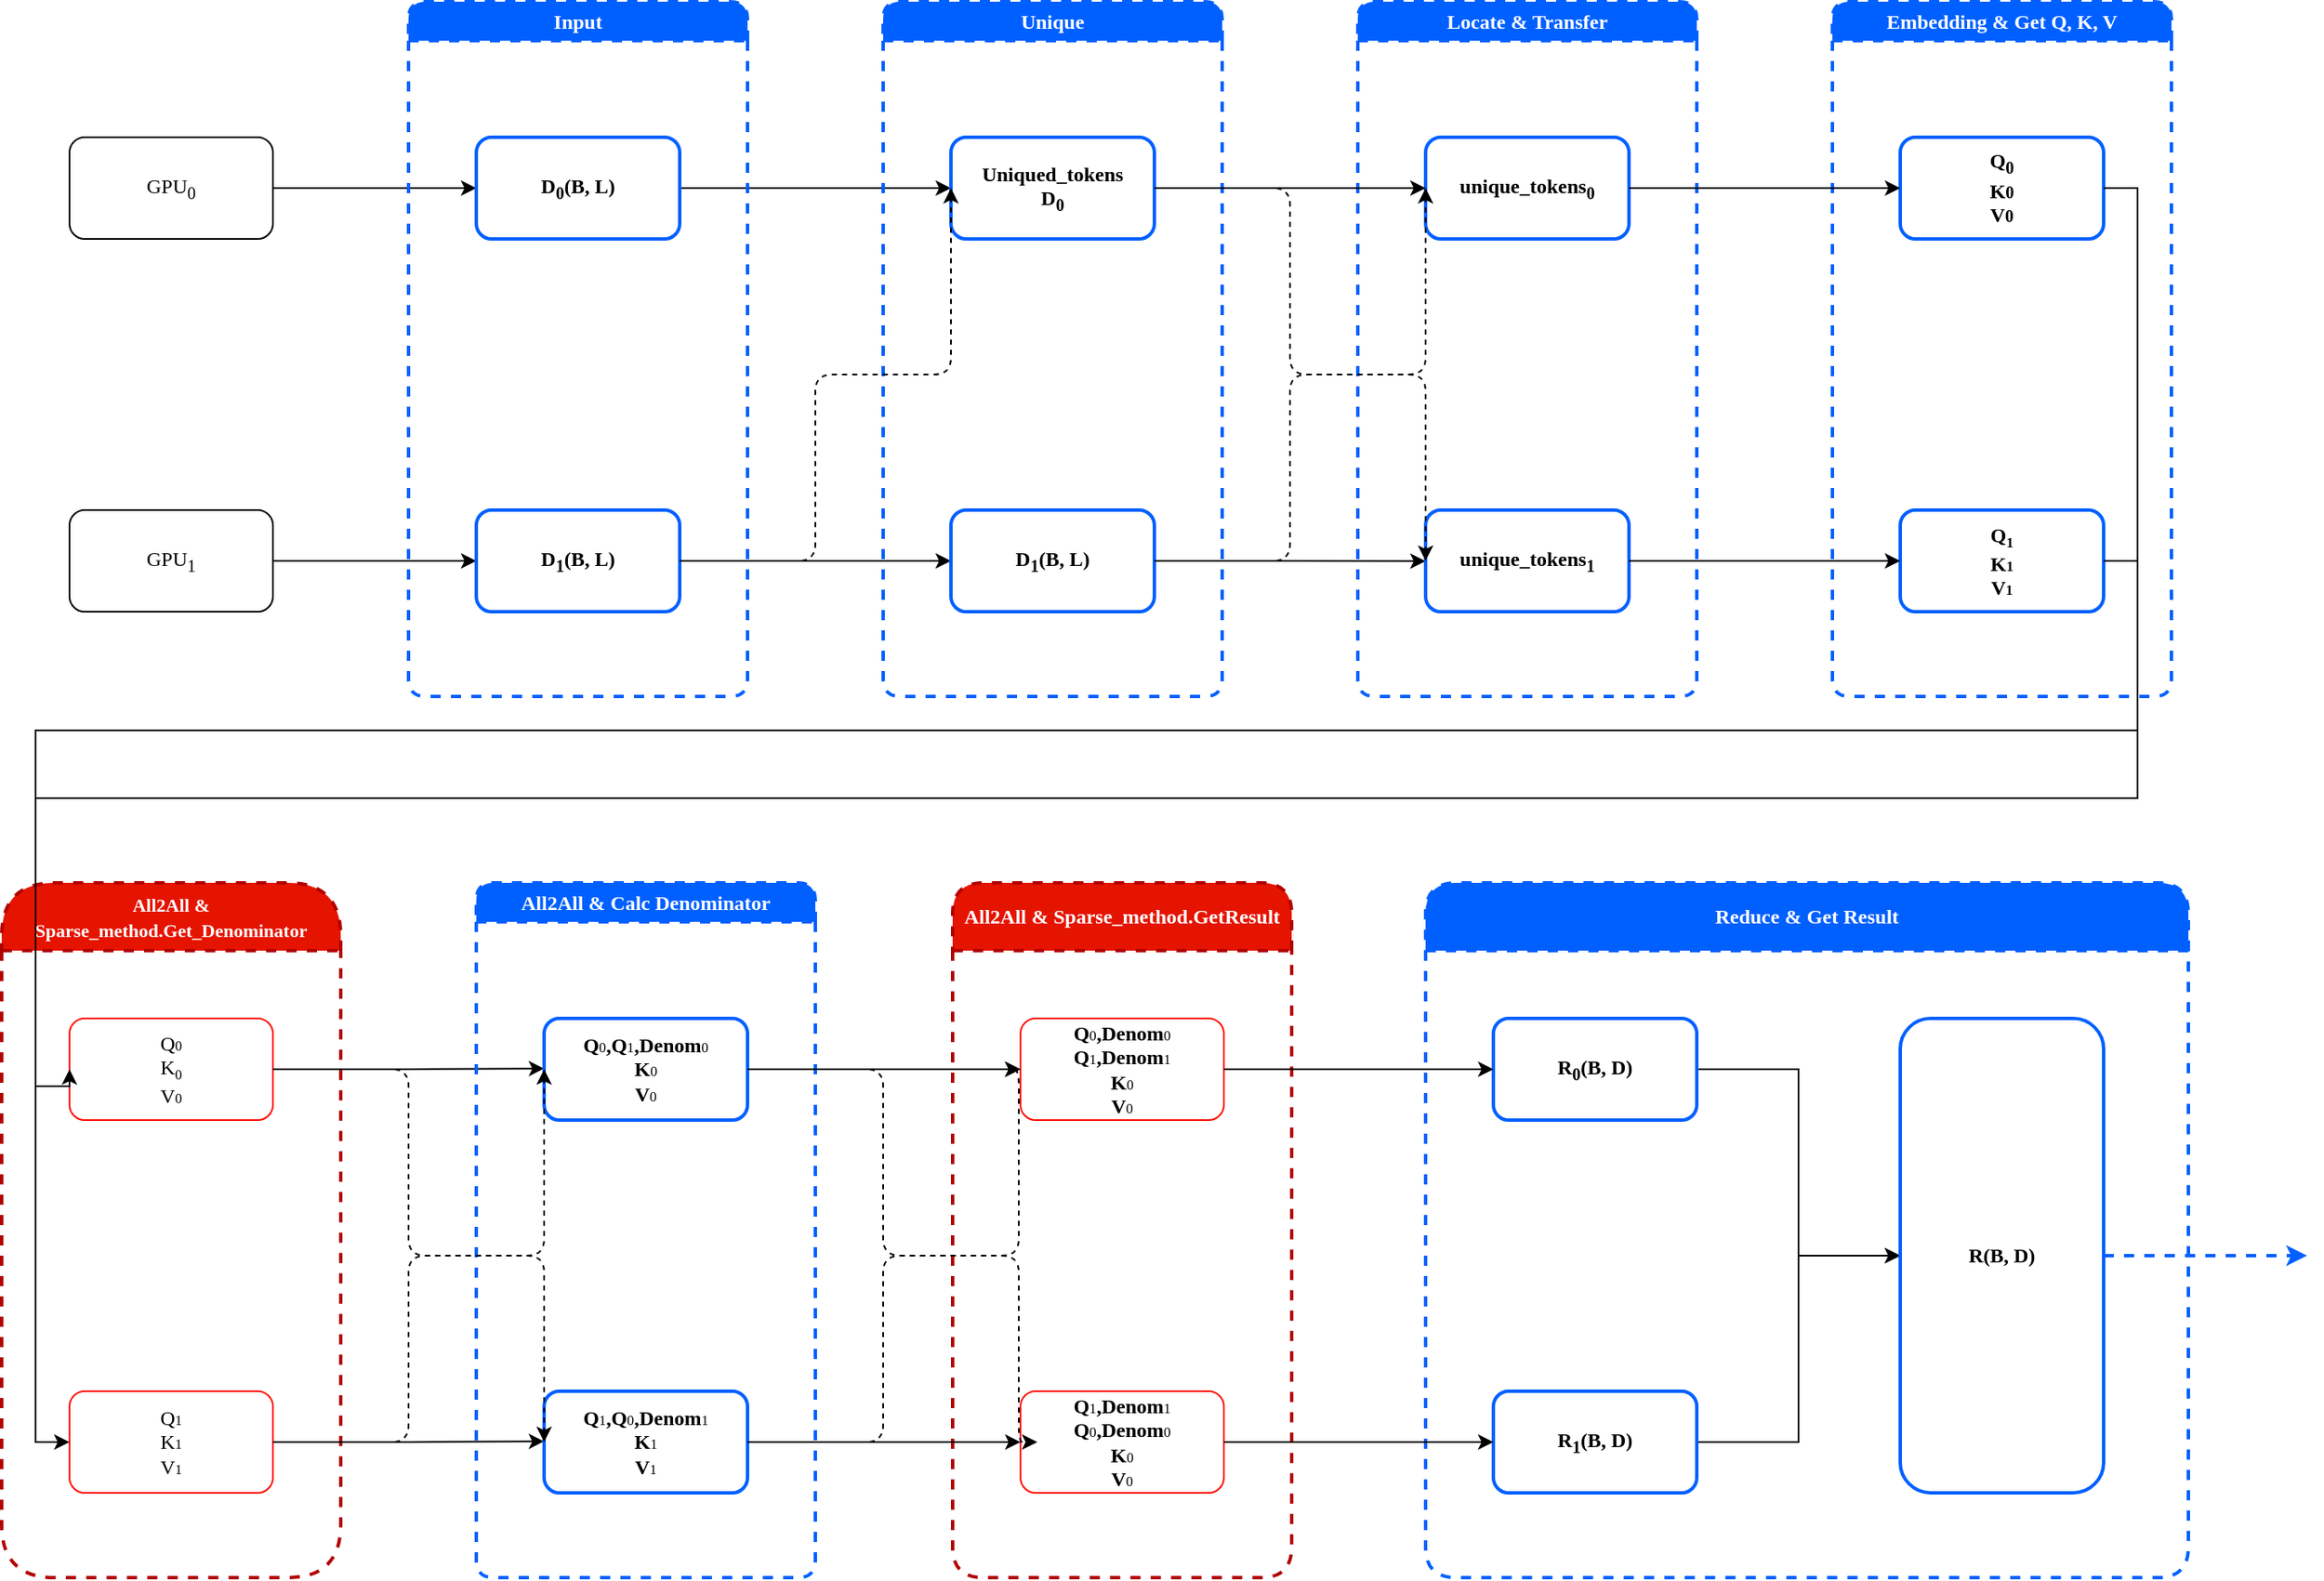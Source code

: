 <mxfile version="24.7.8">
  <diagram name="第 1 页" id="EPzqeLMealoHeMvQTuCS">
    <mxGraphModel dx="2040" dy="1412" grid="1" gridSize="10" guides="1" tooltips="1" connect="1" arrows="1" fold="1" page="1" pageScale="1" pageWidth="1169" pageHeight="827" math="0" shadow="0">
      <root>
        <mxCell id="0" />
        <mxCell id="1" parent="0" />
        <mxCell id="y7ZG7yPl_qGi4kwekcJh-1" value="" style="edgeStyle=orthogonalEdgeStyle;rounded=0;orthogonalLoop=1;jettySize=auto;html=1;fontFamily=Lucida Console;" edge="1" parent="1" source="y7ZG7yPl_qGi4kwekcJh-7" target="y7ZG7yPl_qGi4kwekcJh-9">
          <mxGeometry relative="1" as="geometry" />
        </mxCell>
        <mxCell id="y7ZG7yPl_qGi4kwekcJh-2" value="" style="edgeStyle=orthogonalEdgeStyle;rounded=0;orthogonalLoop=1;jettySize=auto;html=1;fontFamily=Lucida Console;" edge="1" parent="1" source="y7ZG7yPl_qGi4kwekcJh-6" target="y7ZG7yPl_qGi4kwekcJh-10">
          <mxGeometry relative="1" as="geometry" />
        </mxCell>
        <mxCell id="y7ZG7yPl_qGi4kwekcJh-3" style="edgeStyle=orthogonalEdgeStyle;rounded=0;orthogonalLoop=1;jettySize=auto;html=1;exitX=1;exitY=0.5;exitDx=0;exitDy=0;fontFamily=Lucida Console;" edge="1" parent="1" source="y7ZG7yPl_qGi4kwekcJh-42" target="y7ZG7yPl_qGi4kwekcJh-7">
          <mxGeometry relative="1" as="geometry">
            <mxPoint x="250" y="230" as="sourcePoint" />
          </mxGeometry>
        </mxCell>
        <mxCell id="y7ZG7yPl_qGi4kwekcJh-4" style="edgeStyle=orthogonalEdgeStyle;rounded=0;orthogonalLoop=1;jettySize=auto;html=1;entryX=0;entryY=0.5;entryDx=0;entryDy=0;exitX=1;exitY=0.5;exitDx=0;exitDy=0;fontFamily=Lucida Console;" edge="1" parent="1" source="y7ZG7yPl_qGi4kwekcJh-43" target="y7ZG7yPl_qGi4kwekcJh-6">
          <mxGeometry relative="1" as="geometry">
            <mxPoint x="250" y="450" as="sourcePoint" />
            <mxPoint x="330" y="240" as="targetPoint" />
          </mxGeometry>
        </mxCell>
        <mxCell id="y7ZG7yPl_qGi4kwekcJh-5" value="&lt;font&gt;Input&lt;/font&gt;" style="swimlane;whiteSpace=wrap;html=1;fontFamily=Lucida Console;fillColor=#0060ff;strokeColor=#0060ff;rounded=1;shadow=0;dashed=1;strokeWidth=2;swimlaneFillColor=none;fontColor=#ffffff;gradientColor=none;align=center;verticalAlign=middle;fontSize=12;fontStyle=1;" vertex="1" parent="1">
          <mxGeometry x="280" y="120" width="200" height="410" as="geometry" />
        </mxCell>
        <mxCell id="y7ZG7yPl_qGi4kwekcJh-6" value="&lt;font&gt;D&lt;sub&gt;1&lt;/sub&gt;(B, L)&lt;/font&gt;" style="rounded=1;whiteSpace=wrap;html=1;glass=0;fontFamily=Lucida Console;shadow=0;strokeColor=#0060ff;strokeWidth=2;align=center;verticalAlign=middle;swimlaneFillColor=none;fontSize=12;fontColor=default;fontStyle=1;fillColor=#FFFFFF;gradientColor=none;labelBorderColor=none;" vertex="1" parent="y7ZG7yPl_qGi4kwekcJh-5">
          <mxGeometry x="40" y="300" width="120" height="60" as="geometry" />
        </mxCell>
        <mxCell id="y7ZG7yPl_qGi4kwekcJh-7" value="&lt;font&gt;D&lt;sub&gt;0&lt;/sub&gt;(B, L)&lt;/font&gt;" style="rounded=1;whiteSpace=wrap;html=1;glass=0;fontFamily=Lucida Console;shadow=0;strokeColor=#0060ff;strokeWidth=2;align=center;verticalAlign=middle;swimlaneFillColor=none;fontSize=12;fontColor=default;fontStyle=1;fillColor=#FFFFFF;gradientColor=none;labelBorderColor=none;" vertex="1" parent="y7ZG7yPl_qGi4kwekcJh-5">
          <mxGeometry x="40" y="80" width="120" height="60" as="geometry" />
        </mxCell>
        <mxCell id="y7ZG7yPl_qGi4kwekcJh-8" value="Unique" style="swimlane;whiteSpace=wrap;html=1;fontFamily=Lucida Console;fillColor=#0060ff;strokeColor=#0060ff;rounded=1;shadow=0;dashed=1;strokeWidth=2;swimlaneFillColor=none;align=center;verticalAlign=middle;fontSize=12;fontColor=#ffffff;fontStyle=1;gradientColor=none;" vertex="1" parent="1">
          <mxGeometry x="560" y="120" width="200" height="410" as="geometry" />
        </mxCell>
        <mxCell id="y7ZG7yPl_qGi4kwekcJh-9" value="&lt;font&gt;Uniqued_tokens&lt;/font&gt;&lt;div&gt;&lt;font&gt;D&lt;sub style=&quot;&quot;&gt;0&lt;/sub&gt;&lt;/font&gt;&lt;/div&gt;" style="whiteSpace=wrap;html=1;rounded=1;glass=0;fontFamily=Lucida Console;shadow=0;strokeColor=#0060ff;strokeWidth=2;align=center;verticalAlign=middle;swimlaneFillColor=none;fontSize=12;fontColor=default;fontStyle=1;fillColor=#FFFFFF;gradientColor=none;labelBorderColor=none;" vertex="1" parent="y7ZG7yPl_qGi4kwekcJh-8">
          <mxGeometry x="40" y="80" width="120" height="60" as="geometry" />
        </mxCell>
        <mxCell id="y7ZG7yPl_qGi4kwekcJh-10" value="&lt;span style=&quot;&quot;&gt;D&lt;/span&gt;&lt;sub style=&quot;&quot;&gt;1&lt;/sub&gt;&lt;span style=&quot;&quot;&gt;(B, L)&lt;/span&gt;" style="whiteSpace=wrap;html=1;rounded=1;glass=0;fontFamily=Lucida Console;shadow=0;strokeColor=#0060ff;strokeWidth=2;align=center;verticalAlign=middle;swimlaneFillColor=none;fontSize=12;fontColor=default;fontStyle=1;fillColor=#FFFFFF;gradientColor=none;labelBorderColor=none;" vertex="1" parent="y7ZG7yPl_qGi4kwekcJh-8">
          <mxGeometry x="40" y="300" width="120" height="60" as="geometry" />
        </mxCell>
        <mxCell id="y7ZG7yPl_qGi4kwekcJh-11" style="edgeStyle=orthogonalEdgeStyle;rounded=0;orthogonalLoop=1;jettySize=auto;html=1;exitX=1;exitY=0.5;exitDx=0;exitDy=0;fontFamily=Lucida Console;shadow=0;strokeColor=default;strokeWidth=1;align=center;verticalAlign=middle;swimlaneFillColor=none;fontSize=11;fontColor=default;fontStyle=1;startSize=23;fillColor=#0060ff;gradientColor=none;labelBackgroundColor=default;endArrow=classic;" edge="1" parent="y7ZG7yPl_qGi4kwekcJh-8" source="y7ZG7yPl_qGi4kwekcJh-10">
          <mxGeometry relative="1" as="geometry">
            <mxPoint x="320" y="330.154" as="targetPoint" />
          </mxGeometry>
        </mxCell>
        <mxCell id="y7ZG7yPl_qGi4kwekcJh-12" value="Locate &amp;amp; Transfer" style="swimlane;whiteSpace=wrap;html=1;fontFamily=Lucida Console;fillColor=#0060ff;strokeColor=#0060ff;rounded=1;shadow=0;dashed=1;strokeWidth=2;swimlaneFillColor=none;align=center;verticalAlign=middle;fontSize=12;fontColor=#ffffff;fontStyle=1;gradientColor=none;" vertex="1" parent="1">
          <mxGeometry x="840" y="120" width="200" height="410" as="geometry" />
        </mxCell>
        <mxCell id="y7ZG7yPl_qGi4kwekcJh-13" value="&lt;font&gt;unique_tokens&lt;sub&gt;0&lt;/sub&gt;&lt;/font&gt;" style="whiteSpace=wrap;html=1;rounded=1;glass=0;fontFamily=Lucida Console;shadow=0;strokeColor=#0060ff;strokeWidth=2;align=center;verticalAlign=middle;swimlaneFillColor=none;fontSize=12;fontColor=default;fontStyle=1;fillColor=#FFFFFF;gradientColor=none;labelBorderColor=none;" vertex="1" parent="y7ZG7yPl_qGi4kwekcJh-12">
          <mxGeometry x="40" y="80" width="120" height="60" as="geometry" />
        </mxCell>
        <mxCell id="y7ZG7yPl_qGi4kwekcJh-14" value="unique_tokens&lt;sub&gt;1&lt;/sub&gt;" style="whiteSpace=wrap;html=1;rounded=1;glass=0;fontFamily=Lucida Console;shadow=0;strokeColor=#0060ff;strokeWidth=2;align=center;verticalAlign=middle;swimlaneFillColor=none;fontSize=12;fontColor=default;fontStyle=1;fillColor=#FFFFFF;gradientColor=none;labelBorderColor=none;" vertex="1" parent="y7ZG7yPl_qGi4kwekcJh-12">
          <mxGeometry x="40" y="300" width="120" height="60" as="geometry" />
        </mxCell>
        <mxCell id="y7ZG7yPl_qGi4kwekcJh-15" style="edgeStyle=orthogonalEdgeStyle;rounded=0;orthogonalLoop=1;jettySize=auto;html=1;entryX=0;entryY=0.5;entryDx=0;entryDy=0;fontFamily=Lucida Console;" edge="1" parent="1" source="y7ZG7yPl_qGi4kwekcJh-9" target="y7ZG7yPl_qGi4kwekcJh-13">
          <mxGeometry relative="1" as="geometry" />
        </mxCell>
        <mxCell id="y7ZG7yPl_qGi4kwekcJh-16" style="edgeStyle=orthogonalEdgeStyle;rounded=1;orthogonalLoop=1;jettySize=auto;html=1;exitX=1;exitY=0.5;exitDx=0;exitDy=0;entryX=0;entryY=0.5;entryDx=0;entryDy=0;dashed=1;fontFamily=Lucida Console;curved=0;" edge="1" parent="1" source="y7ZG7yPl_qGi4kwekcJh-10" target="y7ZG7yPl_qGi4kwekcJh-13">
          <mxGeometry relative="1" as="geometry">
            <Array as="points">
              <mxPoint x="800" y="450" />
              <mxPoint x="800" y="340" />
              <mxPoint x="880" y="340" />
            </Array>
          </mxGeometry>
        </mxCell>
        <mxCell id="y7ZG7yPl_qGi4kwekcJh-17" style="edgeStyle=orthogonalEdgeStyle;rounded=1;orthogonalLoop=1;jettySize=auto;html=1;exitX=1;exitY=0.5;exitDx=0;exitDy=0;entryX=0;entryY=0.5;entryDx=0;entryDy=0;dashed=1;fontFamily=Lucida Console;curved=0;" edge="1" parent="1" source="y7ZG7yPl_qGi4kwekcJh-9" target="y7ZG7yPl_qGi4kwekcJh-14">
          <mxGeometry relative="1" as="geometry">
            <Array as="points">
              <mxPoint x="800" y="230" />
              <mxPoint x="800" y="340" />
              <mxPoint x="880" y="340" />
            </Array>
          </mxGeometry>
        </mxCell>
        <mxCell id="y7ZG7yPl_qGi4kwekcJh-18" style="edgeStyle=orthogonalEdgeStyle;rounded=1;orthogonalLoop=1;jettySize=auto;html=1;exitX=1;exitY=0.5;exitDx=0;exitDy=0;entryX=0;entryY=0.5;entryDx=0;entryDy=0;dashed=1;fontFamily=Lucida Console;curved=0;" edge="1" parent="1" source="y7ZG7yPl_qGi4kwekcJh-6" target="y7ZG7yPl_qGi4kwekcJh-9">
          <mxGeometry relative="1" as="geometry">
            <Array as="points">
              <mxPoint x="520" y="450" />
              <mxPoint x="520" y="340" />
              <mxPoint x="600" y="340" />
            </Array>
          </mxGeometry>
        </mxCell>
        <mxCell id="y7ZG7yPl_qGi4kwekcJh-19" value="Embedding &amp;amp; Get Q, K, V" style="swimlane;whiteSpace=wrap;html=1;fontFamily=Lucida Console;fillColor=#0060ff;strokeColor=#0060ff;rounded=1;shadow=0;dashed=1;strokeWidth=2;swimlaneFillColor=none;align=center;verticalAlign=middle;fontSize=12;fontColor=#ffffff;fontStyle=1;gradientColor=none;" vertex="1" parent="1">
          <mxGeometry x="1120" y="120" width="200" height="410" as="geometry" />
        </mxCell>
        <mxCell id="y7ZG7yPl_qGi4kwekcJh-20" value="&lt;font&gt;Q&lt;sub&gt;0&lt;/sub&gt;&lt;/font&gt;&lt;div&gt;&lt;font&gt;K&lt;/font&gt;&lt;span style=&quot;font-size: 10px; background-color: initial;&quot;&gt;0&lt;/span&gt;&lt;/div&gt;&lt;div&gt;&lt;font&gt;V&lt;/font&gt;&lt;span style=&quot;font-size: 10px; background-color: initial;&quot;&gt;0&lt;/span&gt;&lt;/div&gt;" style="whiteSpace=wrap;html=1;rounded=1;glass=0;fontFamily=Lucida Console;shadow=0;strokeColor=#0060ff;strokeWidth=2;align=center;verticalAlign=middle;swimlaneFillColor=none;fontSize=12;fontColor=default;fontStyle=1;fillColor=#FFFFFF;gradientColor=none;labelBorderColor=none;" vertex="1" parent="y7ZG7yPl_qGi4kwekcJh-19">
          <mxGeometry x="40" y="80" width="120" height="60" as="geometry" />
        </mxCell>
        <mxCell id="y7ZG7yPl_qGi4kwekcJh-21" value="Q&lt;span style=&quot;font-size: 10px;&quot;&gt;&lt;sub&gt;1&lt;/sub&gt;&lt;/span&gt;&lt;div&gt;&lt;span style=&quot;&quot;&gt;K&lt;/span&gt;&lt;span style=&quot;font-size: 8.333px; background-color: initial;&quot;&gt;1&lt;/span&gt;&lt;/div&gt;&lt;div&gt;&lt;span style=&quot;&quot;&gt;V&lt;/span&gt;&lt;span style=&quot;font-size: 8.333px; background-color: initial;&quot;&gt;1&lt;/span&gt;&lt;/div&gt;" style="whiteSpace=wrap;html=1;rounded=1;glass=0;fontFamily=Lucida Console;shadow=0;strokeColor=#0060ff;strokeWidth=2;align=center;verticalAlign=middle;swimlaneFillColor=none;fontSize=12;fontColor=default;fontStyle=1;fillColor=#FFFFFF;gradientColor=none;labelBorderColor=none;" vertex="1" parent="y7ZG7yPl_qGi4kwekcJh-19">
          <mxGeometry x="40" y="300" width="120" height="60" as="geometry" />
        </mxCell>
        <mxCell id="y7ZG7yPl_qGi4kwekcJh-22" value="&lt;font style=&quot;font-size: 11px;&quot;&gt;All2All &amp;amp; Sparse_method.Get_Denominator&lt;/font&gt;" style="swimlane;whiteSpace=wrap;html=1;fontFamily=Lucida Console;fillColor=#e51400;strokeColor=#B20000;rounded=1;shadow=0;dashed=1;strokeWidth=2;swimlaneFillColor=none;arcSize=26;startSize=40;fontColor=#ffffff;" vertex="1" parent="1">
          <mxGeometry x="40" y="640" width="200" height="410" as="geometry" />
        </mxCell>
        <mxCell id="y7ZG7yPl_qGi4kwekcJh-23" style="edgeStyle=orthogonalEdgeStyle;rounded=0;orthogonalLoop=1;jettySize=auto;html=1;exitX=1;exitY=0.5;exitDx=0;exitDy=0;fontFamily=Lucida Console;" edge="1" parent="y7ZG7yPl_qGi4kwekcJh-22" source="y7ZG7yPl_qGi4kwekcJh-24">
          <mxGeometry relative="1" as="geometry">
            <mxPoint x="320" y="109.571" as="targetPoint" />
          </mxGeometry>
        </mxCell>
        <mxCell id="y7ZG7yPl_qGi4kwekcJh-24" value="&lt;font&gt;Q&lt;/font&gt;&lt;span style=&quot;font-size: 8.333px;&quot;&gt;0&lt;/span&gt;&lt;div&gt;&lt;font&gt;K&lt;/font&gt;&lt;span style=&quot;font-size: 10px; background-color: initial;&quot;&gt;&lt;sub&gt;0&lt;/sub&gt;&lt;/span&gt;&lt;/div&gt;&lt;div&gt;&lt;font&gt;V&lt;/font&gt;&lt;span style=&quot;font-size: 8.333px; background-color: initial;&quot;&gt;0&lt;/span&gt;&lt;/div&gt;" style="whiteSpace=wrap;html=1;rounded=1;glass=0;fontFamily=Lucida Console;gradientColor=none;strokeColor=#ff0d00;" vertex="1" parent="y7ZG7yPl_qGi4kwekcJh-22">
          <mxGeometry x="40" y="80" width="120" height="60" as="geometry" />
        </mxCell>
        <mxCell id="y7ZG7yPl_qGi4kwekcJh-25" style="edgeStyle=orthogonalEdgeStyle;rounded=0;orthogonalLoop=1;jettySize=auto;html=1;exitX=1;exitY=0.5;exitDx=0;exitDy=0;fontFamily=Lucida Console;" edge="1" parent="y7ZG7yPl_qGi4kwekcJh-22" source="y7ZG7yPl_qGi4kwekcJh-26">
          <mxGeometry relative="1" as="geometry">
            <mxPoint x="320" y="329.571" as="targetPoint" />
          </mxGeometry>
        </mxCell>
        <mxCell id="y7ZG7yPl_qGi4kwekcJh-26" value="&lt;span style=&quot;&quot;&gt;Q&lt;/span&gt;&lt;span style=&quot;font-size: 8.333px;&quot;&gt;1&lt;/span&gt;&lt;div&gt;&lt;span style=&quot;&quot;&gt;K&lt;/span&gt;&lt;span style=&quot;font-size: 8.333px; background-color: initial;&quot;&gt;1&lt;/span&gt;&lt;/div&gt;&lt;div&gt;&lt;span style=&quot;&quot;&gt;V&lt;/span&gt;&lt;span style=&quot;font-size: 8.333px; background-color: initial;&quot;&gt;1&lt;/span&gt;&lt;/div&gt;" style="whiteSpace=wrap;html=1;rounded=1;glass=0;fontFamily=Lucida Console;gradientColor=none;strokeColor=#ff0d00;" vertex="1" parent="y7ZG7yPl_qGi4kwekcJh-22">
          <mxGeometry x="40" y="300" width="120" height="60" as="geometry" />
        </mxCell>
        <mxCell id="y7ZG7yPl_qGi4kwekcJh-27" value="All2All &amp;amp; Calc Denominator" style="swimlane;whiteSpace=wrap;html=1;fontFamily=Lucida Console;fillColor=#0060ff;strokeColor=#0060ff;rounded=1;shadow=0;dashed=1;strokeWidth=2;swimlaneFillColor=none;align=center;verticalAlign=middle;fontSize=12;fontColor=#ffffff;fontStyle=1;gradientColor=none;" vertex="1" parent="1">
          <mxGeometry x="320" y="640" width="200" height="410" as="geometry">
            <mxRectangle x="320" y="640" width="230" height="30" as="alternateBounds" />
          </mxGeometry>
        </mxCell>
        <mxCell id="y7ZG7yPl_qGi4kwekcJh-28" value="&lt;font&gt;Q&lt;span style=&quot;font-size: 8.333px; font-weight: 400;&quot;&gt;0&lt;/span&gt;,Q&lt;span style=&quot;font-size: 8.333px; font-weight: 400;&quot;&gt;1&lt;/span&gt;,Denom&lt;/font&gt;&lt;span style=&quot;font-size: 8.333px; font-weight: 400;&quot;&gt;0&lt;/span&gt;&lt;div&gt;&lt;font&gt;K&lt;/font&gt;&lt;span style=&quot;font-size: 8.333px; font-weight: 400; background-color: initial;&quot;&gt;0&lt;/span&gt;&lt;/div&gt;&lt;div&gt;&lt;font&gt;V&lt;/font&gt;&lt;span style=&quot;font-size: 8.333px; font-weight: 400; background-color: initial;&quot;&gt;0&lt;/span&gt;&lt;/div&gt;" style="whiteSpace=wrap;html=1;rounded=1;glass=0;fontFamily=Lucida Console;shadow=0;strokeColor=#0060ff;strokeWidth=2;align=center;verticalAlign=middle;swimlaneFillColor=none;fontSize=12;fontColor=default;fontStyle=1;fillColor=#FFFFFF;gradientColor=none;labelBorderColor=none;" vertex="1" parent="y7ZG7yPl_qGi4kwekcJh-27">
          <mxGeometry x="40" y="80" width="120" height="60" as="geometry" />
        </mxCell>
        <mxCell id="y7ZG7yPl_qGi4kwekcJh-29" value="&lt;span style=&quot;&quot;&gt;Q&lt;/span&gt;&lt;span style=&quot;font-size: 8.333px; font-weight: 400;&quot;&gt;1&lt;/span&gt;&lt;span style=&quot;&quot;&gt;,Q&lt;/span&gt;&lt;span style=&quot;font-size: 8.333px; font-weight: 400;&quot;&gt;0&lt;/span&gt;&lt;span style=&quot;&quot;&gt;,Denom&lt;/span&gt;&lt;span style=&quot;font-size: 8.333px; font-weight: 400;&quot;&gt;1&lt;/span&gt;&lt;div&gt;&lt;span style=&quot;&quot;&gt;K&lt;/span&gt;&lt;span style=&quot;font-size: 8.333px; font-weight: 400; background-color: initial;&quot;&gt;1&lt;/span&gt;&lt;/div&gt;&lt;div&gt;&lt;span style=&quot;&quot;&gt;V&lt;/span&gt;&lt;span style=&quot;font-size: 8.333px; font-weight: 400; background-color: initial;&quot;&gt;1&lt;/span&gt;&lt;/div&gt;" style="whiteSpace=wrap;html=1;rounded=1;glass=0;fontFamily=Lucida Console;shadow=0;strokeColor=#0060ff;strokeWidth=2;align=center;verticalAlign=middle;swimlaneFillColor=none;fontSize=12;fontColor=default;fontStyle=1;fillColor=#FFFFFF;gradientColor=none;labelBorderColor=none;" vertex="1" parent="y7ZG7yPl_qGi4kwekcJh-27">
          <mxGeometry x="40" y="300" width="120" height="60" as="geometry" />
        </mxCell>
        <mxCell id="y7ZG7yPl_qGi4kwekcJh-30" style="edgeStyle=orthogonalEdgeStyle;rounded=1;orthogonalLoop=1;jettySize=auto;html=1;entryX=0;entryY=0.5;entryDx=0;entryDy=0;dashed=1;fontFamily=Lucida Console;exitX=1;exitY=0.5;exitDx=0;exitDy=0;shadow=0;strokeColor=#000000;strokeWidth=1;align=center;verticalAlign=middle;swimlaneFillColor=none;fontSize=12;fontColor=#ffffff;fontStyle=1;startSize=23;fillColor=#0060ff;gradientColor=none;" edge="1" parent="y7ZG7yPl_qGi4kwekcJh-27" source="y7ZG7yPl_qGi4kwekcJh-26">
          <mxGeometry relative="1" as="geometry">
            <mxPoint x="-120" y="330" as="sourcePoint" />
            <mxPoint x="40" y="110" as="targetPoint" />
            <Array as="points">
              <mxPoint x="-40" y="330" />
              <mxPoint x="-40" y="220" />
              <mxPoint x="40" y="220" />
            </Array>
          </mxGeometry>
        </mxCell>
        <mxCell id="y7ZG7yPl_qGi4kwekcJh-31" style="edgeStyle=orthogonalEdgeStyle;rounded=1;orthogonalLoop=1;jettySize=auto;html=1;entryX=0;entryY=0.5;entryDx=0;entryDy=0;dashed=1;fontFamily=Lucida Console;exitX=1;exitY=0.5;exitDx=0;exitDy=0;shadow=0;strokeColor=#000000;strokeWidth=1;align=center;verticalAlign=middle;swimlaneFillColor=none;fontSize=12;fontColor=#ffffff;fontStyle=1;startSize=23;fillColor=#0060ff;gradientColor=none;" edge="1" parent="y7ZG7yPl_qGi4kwekcJh-27" source="y7ZG7yPl_qGi4kwekcJh-24">
          <mxGeometry relative="1" as="geometry">
            <mxPoint x="-30" y="-100" as="sourcePoint" />
            <mxPoint x="40" y="330" as="targetPoint" />
            <Array as="points">
              <mxPoint x="-40" y="110" />
              <mxPoint x="-40" y="220" />
              <mxPoint x="40" y="220" />
            </Array>
          </mxGeometry>
        </mxCell>
        <mxCell id="y7ZG7yPl_qGi4kwekcJh-32" value="All2All &amp;amp; Sparse_method.GetResult" style="swimlane;whiteSpace=wrap;html=1;fontFamily=Lucida Console;fillColor=#e51400;strokeColor=#B20000;rounded=1;shadow=0;dashed=1;strokeWidth=2;swimlaneFillColor=none;startSize=40;fontColor=#ffffff;" vertex="1" parent="1">
          <mxGeometry x="601" y="640" width="200" height="410" as="geometry" />
        </mxCell>
        <mxCell id="y7ZG7yPl_qGi4kwekcJh-33" value="&lt;font style=&quot;font-weight: 700;&quot;&gt;Q&lt;span style=&quot;font-size: 8.333px; font-weight: 400;&quot;&gt;0&lt;/span&gt;,Denom&lt;/font&gt;&lt;span style=&quot;font-size: 8.333px;&quot;&gt;0&lt;/span&gt;&lt;div style=&quot;font-weight: 700;&quot;&gt;Q&lt;span style=&quot;font-size: 8.333px; font-weight: 400;&quot;&gt;1&lt;/span&gt;,Denom&lt;span style=&quot;font-size: 8.333px; background-color: initial; font-weight: normal;&quot;&gt;1&lt;/span&gt;&lt;br&gt;&lt;/div&gt;&lt;div style=&quot;font-weight: 700;&quot;&gt;K&lt;span style=&quot;font-size: 8.333px; font-weight: 400; background-color: initial;&quot;&gt;0&lt;/span&gt;&lt;/div&gt;&lt;div style=&quot;font-weight: 700;&quot;&gt;V&lt;span style=&quot;font-size: 8.333px; font-weight: 400; background-color: initial;&quot;&gt;0&lt;/span&gt;&lt;/div&gt;" style="whiteSpace=wrap;html=1;rounded=1;glass=0;fontFamily=Lucida Console;gradientColor=none;strokeColor=#ff0d00;" vertex="1" parent="y7ZG7yPl_qGi4kwekcJh-32">
          <mxGeometry x="40" y="80" width="120" height="60" as="geometry" />
        </mxCell>
        <mxCell id="y7ZG7yPl_qGi4kwekcJh-34" value="&lt;div&gt;&lt;font style=&quot;font-weight: 700;&quot;&gt;Q&lt;span style=&quot;font-size: 8.333px; font-weight: 400;&quot;&gt;1&lt;/span&gt;,Denom&lt;span style=&quot;background-color: initial; font-size: 8.333px; font-weight: normal;&quot;&gt;1&lt;/span&gt;&lt;br&gt;&lt;/font&gt;&lt;/div&gt;&lt;font style=&quot;font-weight: 700;&quot;&gt;Q&lt;span style=&quot;font-size: 8.333px; font-weight: 400;&quot;&gt;0&lt;/span&gt;,Denom&lt;/font&gt;&lt;span style=&quot;font-size: 8.333px;&quot;&gt;0&lt;/span&gt;&lt;div style=&quot;font-weight: 700;&quot;&gt;K&lt;span style=&quot;font-size: 8.333px; font-weight: 400; background-color: initial;&quot;&gt;0&lt;/span&gt;&lt;/div&gt;&lt;div style=&quot;font-weight: 700;&quot;&gt;V&lt;span style=&quot;font-size: 8.333px; font-weight: 400; background-color: initial;&quot;&gt;0&lt;/span&gt;&lt;/div&gt;" style="whiteSpace=wrap;html=1;rounded=1;glass=0;fontFamily=Lucida Console;gradientColor=none;strokeColor=#ff0d00;" vertex="1" parent="y7ZG7yPl_qGi4kwekcJh-32">
          <mxGeometry x="40" y="300" width="120" height="60" as="geometry" />
        </mxCell>
        <mxCell id="y7ZG7yPl_qGi4kwekcJh-35" value="Reduce &amp;amp; Get Result" style="swimlane;whiteSpace=wrap;html=1;fontFamily=Lucida Console;fillColor=#0060ff;strokeColor=#0060ff;rounded=1;shadow=0;dashed=1;strokeWidth=2;swimlaneFillColor=none;startSize=40;align=center;verticalAlign=middle;fontSize=12;fontColor=#ffffff;fontStyle=1;gradientColor=none;" vertex="1" parent="1">
          <mxGeometry x="880" y="640" width="450" height="410" as="geometry" />
        </mxCell>
        <mxCell id="y7ZG7yPl_qGi4kwekcJh-36" value="" style="edgeStyle=orthogonalEdgeStyle;rounded=0;orthogonalLoop=1;jettySize=auto;html=1;fontFamily=Lucida Console;shadow=0;strokeColor=default;strokeWidth=1;align=center;verticalAlign=middle;swimlaneFillColor=none;fontSize=11;fontColor=default;fontStyle=1;startSize=23;fillColor=#0060ff;gradientColor=none;labelBackgroundColor=default;endArrow=classic;" edge="1" parent="y7ZG7yPl_qGi4kwekcJh-35" source="y7ZG7yPl_qGi4kwekcJh-37" target="y7ZG7yPl_qGi4kwekcJh-41">
          <mxGeometry relative="1" as="geometry" />
        </mxCell>
        <mxCell id="y7ZG7yPl_qGi4kwekcJh-37" value="&lt;font&gt;R&lt;sub&gt;0&lt;/sub&gt;(B, D)&lt;/font&gt;" style="whiteSpace=wrap;html=1;rounded=1;glass=0;fontFamily=Lucida Console;shadow=0;strokeColor=#0060ff;strokeWidth=2;align=center;verticalAlign=middle;swimlaneFillColor=none;fontSize=12;fontColor=default;fontStyle=1;fillColor=#FFFFFF;gradientColor=none;labelBorderColor=none;" vertex="1" parent="y7ZG7yPl_qGi4kwekcJh-35">
          <mxGeometry x="40" y="80" width="120" height="60" as="geometry" />
        </mxCell>
        <mxCell id="y7ZG7yPl_qGi4kwekcJh-38" style="edgeStyle=orthogonalEdgeStyle;rounded=0;orthogonalLoop=1;jettySize=auto;html=1;entryX=0;entryY=0.5;entryDx=0;entryDy=0;fontFamily=Lucida Console;shadow=0;strokeColor=default;strokeWidth=1;align=center;verticalAlign=middle;swimlaneFillColor=none;fontSize=11;fontColor=default;fontStyle=1;startSize=23;fillColor=#0060ff;gradientColor=none;labelBackgroundColor=default;endArrow=classic;" edge="1" parent="y7ZG7yPl_qGi4kwekcJh-35" source="y7ZG7yPl_qGi4kwekcJh-39" target="y7ZG7yPl_qGi4kwekcJh-41">
          <mxGeometry relative="1" as="geometry" />
        </mxCell>
        <mxCell id="y7ZG7yPl_qGi4kwekcJh-39" value="&lt;font&gt;R&lt;sub&gt;1&lt;/sub&gt;(B, D)&lt;/font&gt;" style="whiteSpace=wrap;html=1;rounded=1;glass=0;fontFamily=Lucida Console;shadow=0;strokeColor=#0060ff;strokeWidth=2;align=center;verticalAlign=middle;swimlaneFillColor=none;fontSize=12;fontColor=default;fontStyle=1;fillColor=#FFFFFF;gradientColor=none;labelBorderColor=none;" vertex="1" parent="y7ZG7yPl_qGi4kwekcJh-35">
          <mxGeometry x="40" y="300" width="120" height="60" as="geometry" />
        </mxCell>
        <mxCell id="y7ZG7yPl_qGi4kwekcJh-40" style="edgeStyle=orthogonalEdgeStyle;rounded=1;orthogonalLoop=1;jettySize=auto;html=1;exitX=1;exitY=0.5;exitDx=0;exitDy=0;fontFamily=Lucida Console;shadow=0;dashed=1;strokeColor=#0060ff;strokeWidth=2;align=center;verticalAlign=middle;swimlaneFillColor=none;fontSize=12;fontColor=#ffffff;fontStyle=1;startSize=23;fillColor=#0060ff;gradientColor=none;" edge="1" parent="y7ZG7yPl_qGi4kwekcJh-35" source="y7ZG7yPl_qGi4kwekcJh-41">
          <mxGeometry relative="1" as="geometry">
            <mxPoint x="520" y="220" as="targetPoint" />
          </mxGeometry>
        </mxCell>
        <mxCell id="y7ZG7yPl_qGi4kwekcJh-41" value="&lt;font&gt;R(B, D)&lt;/font&gt;" style="whiteSpace=wrap;html=1;rounded=1;glass=0;fontFamily=Lucida Console;shadow=0;strokeColor=#0060ff;strokeWidth=2;align=center;verticalAlign=middle;swimlaneFillColor=none;fontSize=12;fontColor=default;fontStyle=1;fillColor=#FFFFFF;gradientColor=none;labelBorderColor=none;" vertex="1" parent="y7ZG7yPl_qGi4kwekcJh-35">
          <mxGeometry x="280" y="80" width="120" height="280" as="geometry" />
        </mxCell>
        <mxCell id="y7ZG7yPl_qGi4kwekcJh-42" value="&lt;font&gt;GPU&lt;sub&gt;0&lt;/sub&gt;&lt;/font&gt;" style="rounded=1;whiteSpace=wrap;html=1;glass=0;fontFamily=Lucida Console;" vertex="1" parent="1">
          <mxGeometry x="80" y="200" width="120" height="60" as="geometry" />
        </mxCell>
        <mxCell id="y7ZG7yPl_qGi4kwekcJh-43" value="&lt;font&gt;GPU&lt;sub&gt;1&lt;/sub&gt;&lt;/font&gt;" style="rounded=1;whiteSpace=wrap;html=1;glass=0;fontFamily=Lucida Console;" vertex="1" parent="1">
          <mxGeometry x="80" y="420" width="120" height="60" as="geometry" />
        </mxCell>
        <mxCell id="y7ZG7yPl_qGi4kwekcJh-44" style="edgeStyle=orthogonalEdgeStyle;rounded=0;orthogonalLoop=1;jettySize=auto;html=1;entryX=0;entryY=0.5;entryDx=0;entryDy=0;fontFamily=Lucida Console;" edge="1" parent="1" source="y7ZG7yPl_qGi4kwekcJh-13" target="y7ZG7yPl_qGi4kwekcJh-20">
          <mxGeometry relative="1" as="geometry" />
        </mxCell>
        <mxCell id="y7ZG7yPl_qGi4kwekcJh-45" style="edgeStyle=orthogonalEdgeStyle;rounded=0;orthogonalLoop=1;jettySize=auto;html=1;exitX=1;exitY=0.5;exitDx=0;exitDy=0;entryX=0;entryY=0.5;entryDx=0;entryDy=0;fontFamily=Lucida Console;" edge="1" parent="1" source="y7ZG7yPl_qGi4kwekcJh-14" target="y7ZG7yPl_qGi4kwekcJh-21">
          <mxGeometry relative="1" as="geometry" />
        </mxCell>
        <mxCell id="y7ZG7yPl_qGi4kwekcJh-46" style="edgeStyle=orthogonalEdgeStyle;rounded=0;orthogonalLoop=1;jettySize=auto;html=1;exitX=1;exitY=0.5;exitDx=0;exitDy=0;entryX=0;entryY=0.5;entryDx=0;entryDy=0;fontFamily=Lucida Console;" edge="1" parent="1" source="y7ZG7yPl_qGi4kwekcJh-28" target="y7ZG7yPl_qGi4kwekcJh-33">
          <mxGeometry relative="1" as="geometry" />
        </mxCell>
        <mxCell id="y7ZG7yPl_qGi4kwekcJh-47" style="edgeStyle=orthogonalEdgeStyle;rounded=0;orthogonalLoop=1;jettySize=auto;html=1;exitX=1;exitY=0.5;exitDx=0;exitDy=0;entryX=0;entryY=0.5;entryDx=0;entryDy=0;fontFamily=Lucida Console;" edge="1" parent="1" source="y7ZG7yPl_qGi4kwekcJh-29" target="y7ZG7yPl_qGi4kwekcJh-34">
          <mxGeometry relative="1" as="geometry" />
        </mxCell>
        <mxCell id="y7ZG7yPl_qGi4kwekcJh-48" style="edgeStyle=orthogonalEdgeStyle;rounded=0;orthogonalLoop=1;jettySize=auto;html=1;exitX=1;exitY=0.5;exitDx=0;exitDy=0;fontFamily=Lucida Console;" edge="1" parent="1" source="y7ZG7yPl_qGi4kwekcJh-33" target="y7ZG7yPl_qGi4kwekcJh-37">
          <mxGeometry relative="1" as="geometry" />
        </mxCell>
        <mxCell id="y7ZG7yPl_qGi4kwekcJh-49" style="edgeStyle=orthogonalEdgeStyle;rounded=0;orthogonalLoop=1;jettySize=auto;html=1;exitX=1;exitY=0.5;exitDx=0;exitDy=0;entryX=0;entryY=0.5;entryDx=0;entryDy=0;fontFamily=Lucida Console;" edge="1" parent="1" source="y7ZG7yPl_qGi4kwekcJh-34" target="y7ZG7yPl_qGi4kwekcJh-39">
          <mxGeometry relative="1" as="geometry" />
        </mxCell>
        <mxCell id="y7ZG7yPl_qGi4kwekcJh-50" style="edgeStyle=orthogonalEdgeStyle;rounded=0;orthogonalLoop=1;jettySize=auto;html=1;exitX=1;exitY=0.5;exitDx=0;exitDy=0;entryX=0;entryY=0.5;entryDx=0;entryDy=0;fontFamily=Lucida Console;" edge="1" parent="1" source="y7ZG7yPl_qGi4kwekcJh-20" target="y7ZG7yPl_qGi4kwekcJh-24">
          <mxGeometry relative="1" as="geometry">
            <Array as="points">
              <mxPoint x="1300" y="230" />
              <mxPoint x="1300" y="550" />
              <mxPoint x="60" y="550" />
              <mxPoint x="60" y="760" />
              <mxPoint x="80" y="760" />
            </Array>
          </mxGeometry>
        </mxCell>
        <mxCell id="y7ZG7yPl_qGi4kwekcJh-51" style="edgeStyle=orthogonalEdgeStyle;rounded=0;orthogonalLoop=1;jettySize=auto;html=1;exitX=1;exitY=0.5;exitDx=0;exitDy=0;entryX=0;entryY=0.5;entryDx=0;entryDy=0;fontFamily=Lucida Console;" edge="1" parent="1" source="y7ZG7yPl_qGi4kwekcJh-21" target="y7ZG7yPl_qGi4kwekcJh-26">
          <mxGeometry relative="1" as="geometry">
            <Array as="points">
              <mxPoint x="1300" y="450" />
              <mxPoint x="1300" y="590" />
              <mxPoint x="60" y="590" />
              <mxPoint x="60" y="970" />
            </Array>
          </mxGeometry>
        </mxCell>
        <mxCell id="y7ZG7yPl_qGi4kwekcJh-52" style="edgeStyle=orthogonalEdgeStyle;rounded=1;orthogonalLoop=1;jettySize=auto;html=1;exitX=1;exitY=0.5;exitDx=0;exitDy=0;entryX=0;entryY=0.5;entryDx=0;entryDy=0;dashed=1;fontFamily=Lucida Console;curved=0;" edge="1" parent="1" source="y7ZG7yPl_qGi4kwekcJh-29" target="y7ZG7yPl_qGi4kwekcJh-33">
          <mxGeometry relative="1" as="geometry">
            <Array as="points">
              <mxPoint x="560" y="970" />
              <mxPoint x="560" y="860" />
              <mxPoint x="640" y="860" />
            </Array>
          </mxGeometry>
        </mxCell>
        <mxCell id="y7ZG7yPl_qGi4kwekcJh-53" style="edgeStyle=orthogonalEdgeStyle;rounded=1;orthogonalLoop=1;jettySize=auto;html=1;exitX=1;exitY=0.5;exitDx=0;exitDy=0;entryX=0.083;entryY=0.5;entryDx=0;entryDy=0;entryPerimeter=0;dashed=1;fontFamily=Lucida Console;curved=0;" edge="1" parent="1" source="y7ZG7yPl_qGi4kwekcJh-28" target="y7ZG7yPl_qGi4kwekcJh-34">
          <mxGeometry relative="1" as="geometry">
            <mxPoint x="630" y="970" as="targetPoint" />
            <Array as="points">
              <mxPoint x="560" y="750" />
              <mxPoint x="560" y="860" />
              <mxPoint x="640" y="860" />
              <mxPoint x="640" y="970" />
            </Array>
          </mxGeometry>
        </mxCell>
      </root>
    </mxGraphModel>
  </diagram>
</mxfile>
